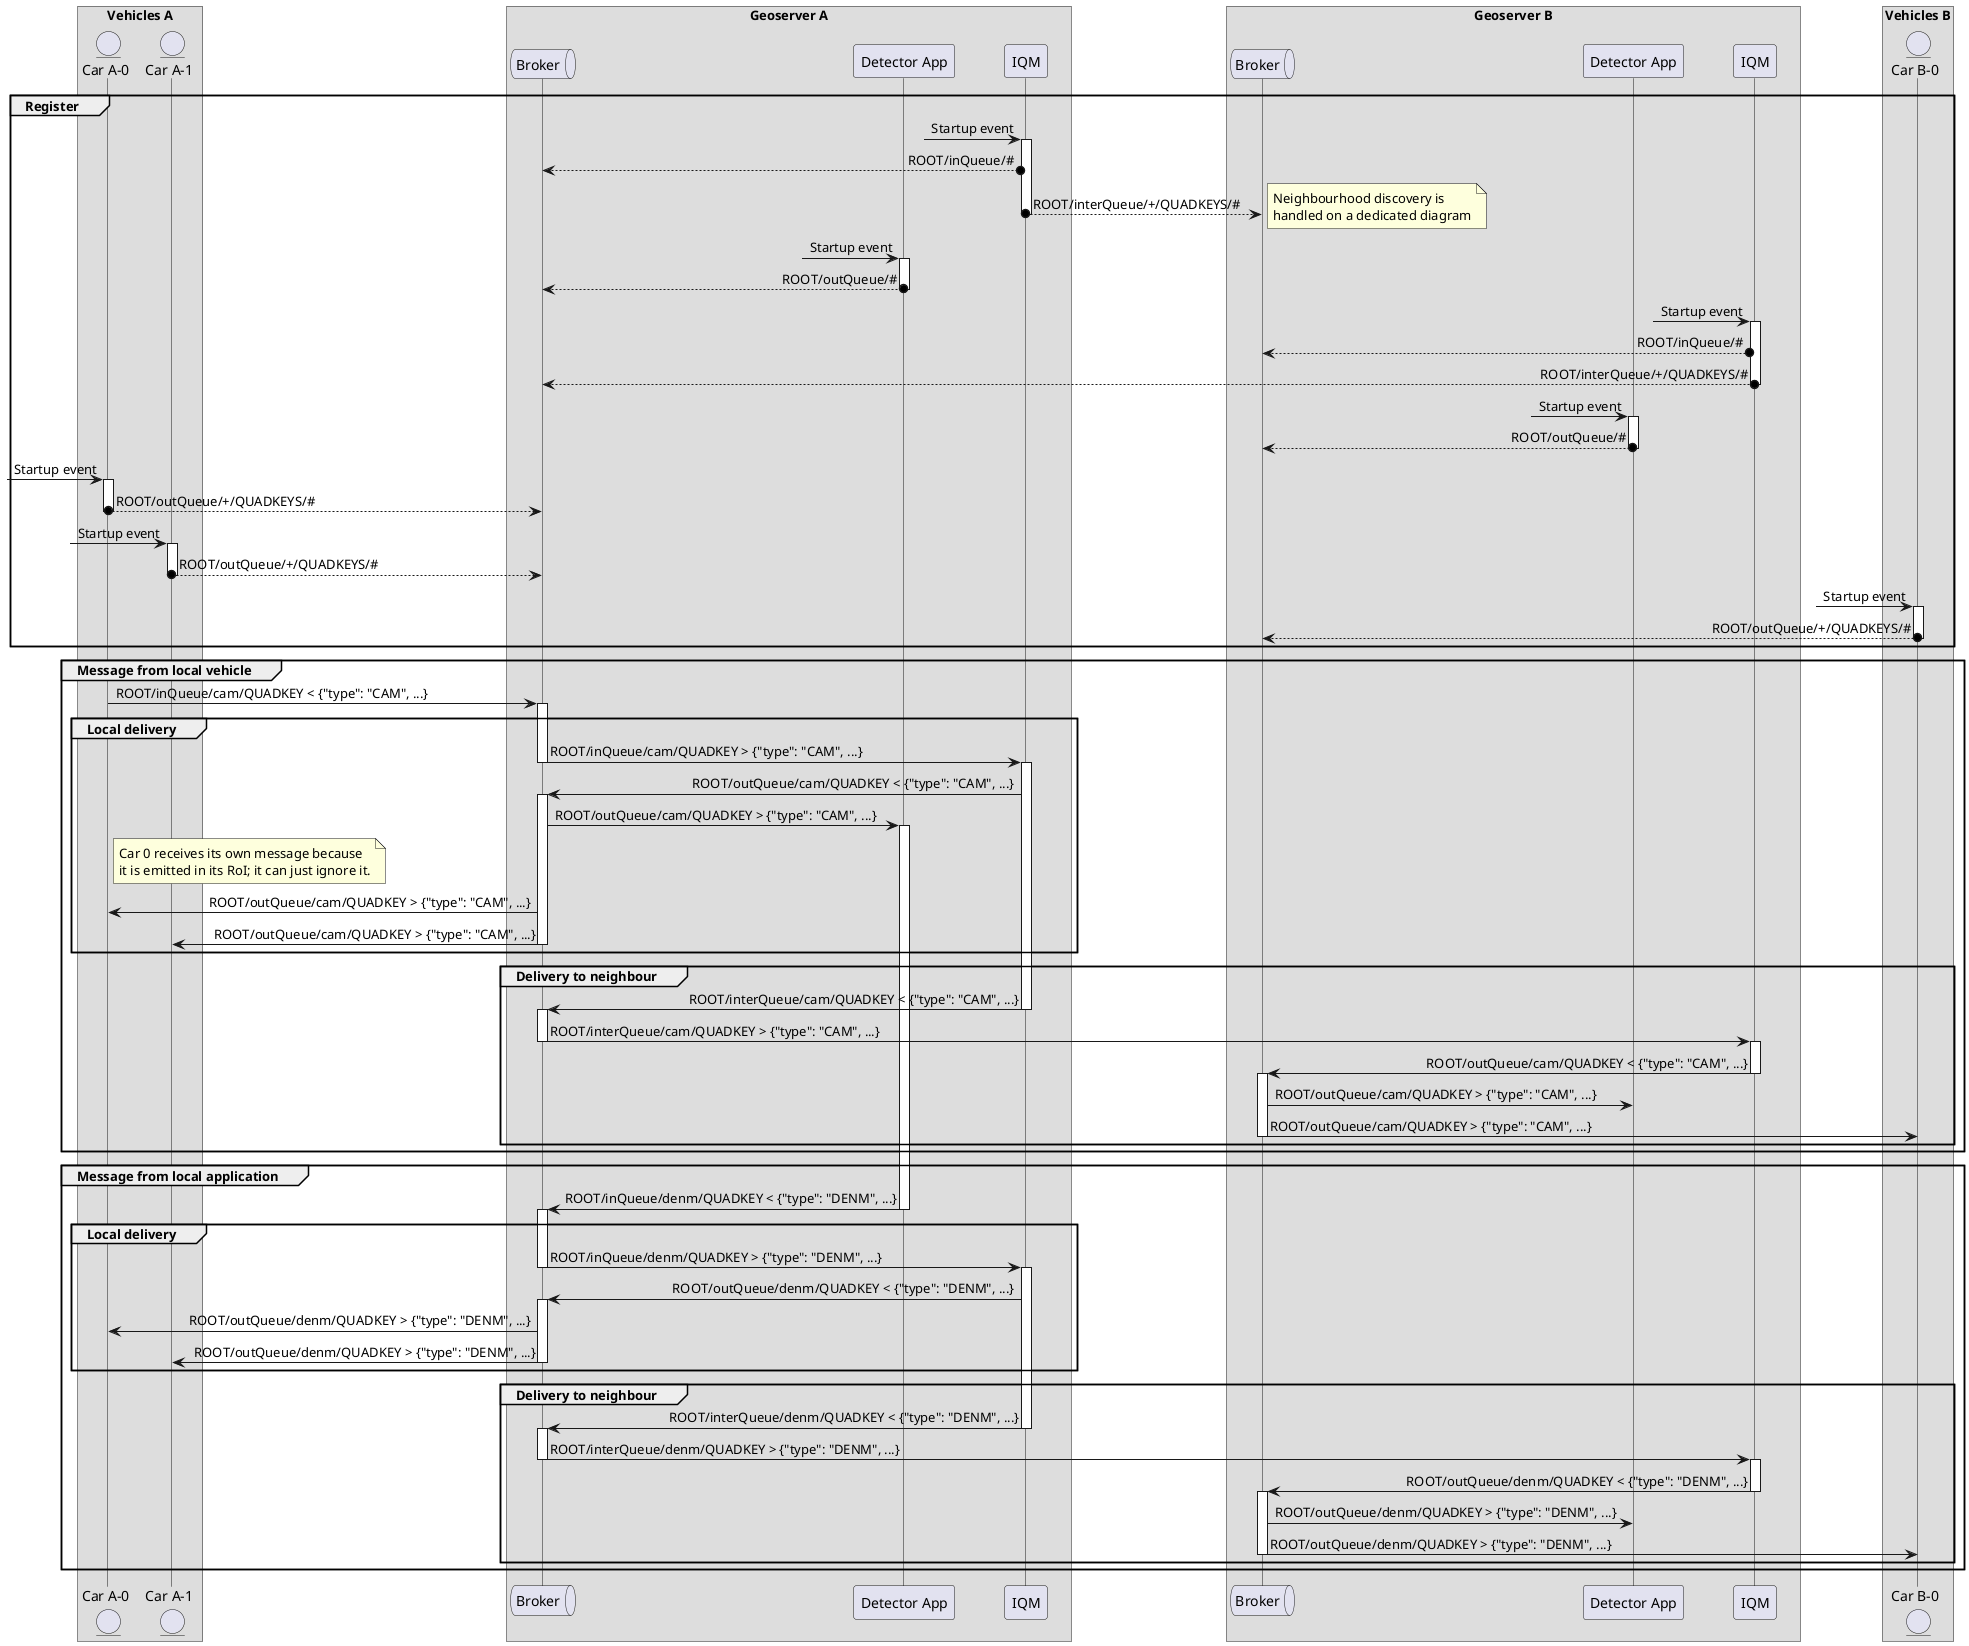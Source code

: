 @startuml
skinparam BoxPadding 40
skinparam LifelineStrategy nosolid
skinparam ParticipantPadding 20
skinparam SequenceMessageAlign direction

box "Vehicles A"
    Entity "Car A-0" as car_A0
    Entity "Car A-1" as car_A1
endbox
box "Geoserver A"
    Queue "Broker" as broker_A
    Participant "Detector App" as app_A
    Participant "IQM" as iqm_A
endbox
box "Geoserver B"
    Queue "Broker" as broker_B
    Participant "Detector App" as app_B
    Participant "IQM" as iqm_B
endbox
box "Vehicles B"
    Entity "Car B-0" as car_B0
endbox

group Register
    ?-> iqm_A: Startup event
    activate iqm_A
    iqm_A o--> broker_A: ROOT/inQueue/#
    iqm_A o--> broker_B: ROOT/interQueue/+/QUADKEYS/#
    note right
        Neighbourhood discovery is
        handled on a dedicated diagram
    end note
    deactivate iqm_A

    ?-> app_A: Startup event
    activate app_A
    app_A o--> broker_A: ROOT/outQueue/#
    deactivate app_A

    ?-> iqm_B: Startup event
    activate iqm_B
    iqm_B o--> broker_B: ROOT/inQueue/#
    iqm_B o--> broker_A: ROOT/interQueue/+/QUADKEYS/#
    deactivate iqm_B

    ?-> app_B: Startup event
    activate app_B
    app_B o--> broker_B: ROOT/outQueue/#
    deactivate app_B

    ?-> car_A0: Startup event
    activate car_A0
    car_A0 o--> broker_A: ROOT/outQueue/+/QUADKEYS/#
    deactivate car_A0

    ?-> car_A1: Startup event
    activate car_A1
    car_A1 o--> broker_A: ROOT/outQueue/+/QUADKEYS/#
    deactivate car_A1

    ?-> car_B0: Startup event
    activate car_B0
    car_B0 o--> broker_B: ROOT/outQueue/+/QUADKEYS/#
    deactivate car_B0
end

group Message from local vehicle
  car_A0 -> broker_A: ROOT/inQueue/cam/QUADKEY < {"type": "CAM", ...}
  activate broker_A

  group Local delivery
    broker_A -> iqm_A: ROOT/inQueue/cam/QUADKEY > {"type": "CAM", ...}
    deactivate broker_A
    activate iqm_A
    iqm_A -> broker_A: ROOT/outQueue/cam/QUADKEY < {"type": "CAM", ...}
    activate broker_A
    broker_A -> app_A: ROOT/outQueue/cam/QUADKEY > {"type": "CAM", ...}
    activate app_A
    note right of car_A0
      Car 0 receives its own message because
      it is emitted in its RoI; it can just ignore it.
    end note
    broker_A -> car_A0: ROOT/outQueue/cam/QUADKEY > {"type": "CAM", ...}
    broker_A -> car_A1: ROOT/outQueue/cam/QUADKEY > {"type": "CAM", ...}
    deactivate broker_A
  end

  group Delivery to neighbour
    iqm_A -> broker_A: ROOT/interQueue/cam/QUADKEY < {"type": "CAM", ...}
    deactivate iqm_A
    activate broker_A
    broker_A -> iqm_B: ROOT/interQueue/cam/QUADKEY > {"type": "CAM", ...}
    deactivate broker_A
    activate iqm_B
    iqm_B -> broker_B: ROOT/outQueue/cam/QUADKEY < {"type": "CAM", ...}
    deactivate iqm_B
    activate broker_B
    broker_B -> app_B: ROOT/outQueue/cam/QUADKEY > {"type": "CAM", ...}
    broker_B -> car_B0: ROOT/outQueue/cam/QUADKEY > {"type": "CAM", ...}
    deactivate broker_B
  end
end

group Message from local application
  app_A -> broker_A: ROOT/inQueue/denm/QUADKEY < {"type": "DENM", ...}
  deactivate app_A

  group Local delivery
    activate broker_A
    broker_A -> iqm_A: ROOT/inQueue/denm/QUADKEY > {"type": "DENM", ...}
    deactivate broker_A
    activate iqm_A
    iqm_A -> broker_A: ROOT/outQueue/denm/QUADKEY < {"type": "DENM", ...}
    activate broker_A
    broker_A -> car_A0: ROOT/outQueue/denm/QUADKEY > {"type": "DENM", ...}
    broker_A -> car_A1: ROOT/outQueue/denm/QUADKEY > {"type": "DENM", ...}
    deactivate broker_A
  end

  group Delivery to neighbour
    iqm_A -> broker_A: ROOT/interQueue/denm/QUADKEY < {"type": "DENM", ...}
    deactivate iqm_A
    activate broker_A
    broker_A -> iqm_B: ROOT/interQueue/denm/QUADKEY > {"type": "DENM", ...}
    deactivate broker_A
    activate iqm_B
    iqm_B -> broker_B: ROOT/outQueue/denm/QUADKEY < {"type": "DENM", ...}
    deactivate iqm_B
    activate broker_B
    broker_B -> app_B: ROOT/outQueue/denm/QUADKEY > {"type": "DENM", ...}
    broker_B -> car_B0: ROOT/outQueue/denm/QUADKEY > {"type": "DENM", ...}
    deactivate broker_B
  end
end

@enduml
